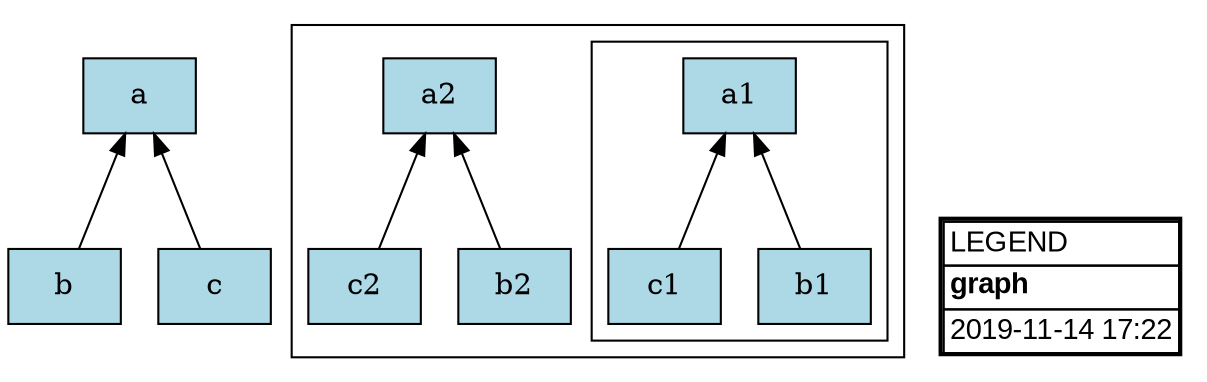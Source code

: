 digraph "graph" {
  dpi="300.0";
  rankdir=BT;

  node [fillcolor="lightblue",shape=rect,style=filled];

  "a" [];

  "b" [];
  "b" -> "a" [label=""];

  "c" [];
  "c" -> "a" [label=""];


subgraph "cluster2" {
  "a2" [];

  "b2" [];
  "b2" -> "a2" [label=""];

  "c2" [];
  "c2" -> "a2" [label=""];


subgraph "cluster1" {
  "a1" [];

  "b1" [];
  "b1" -> "a1" [label=""];

  "c1" [];
  "c1" -> "a1" [label=""];


}

}

  "LEGEND" [fillcolor="#ffffff",fontname="Verdana,Arial,Sans-Serif",label=<<table border="2" cellborder="1" cellspacing="0" id="LEGEND"><tr><td align="left">LEGEND</td></tr><tr><td align="left"><b>graph</b></td></tr><tr><td align="left">2019-11-14 17:22</td></tr></table>>,shape=plaintext,style=filled];
}
